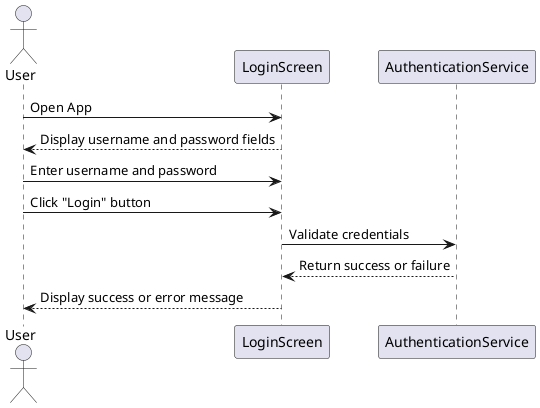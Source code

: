 @startuml
actor User
User -> LoginScreen : Open App
LoginScreen --> User : Display username and password fields
User -> LoginScreen : Enter username and password
User -> LoginScreen : Click "Login" button
LoginScreen -> AuthenticationService : Validate credentials
AuthenticationService --> LoginScreen : Return success or failure
LoginScreen --> User : Display success or error message
@enduml